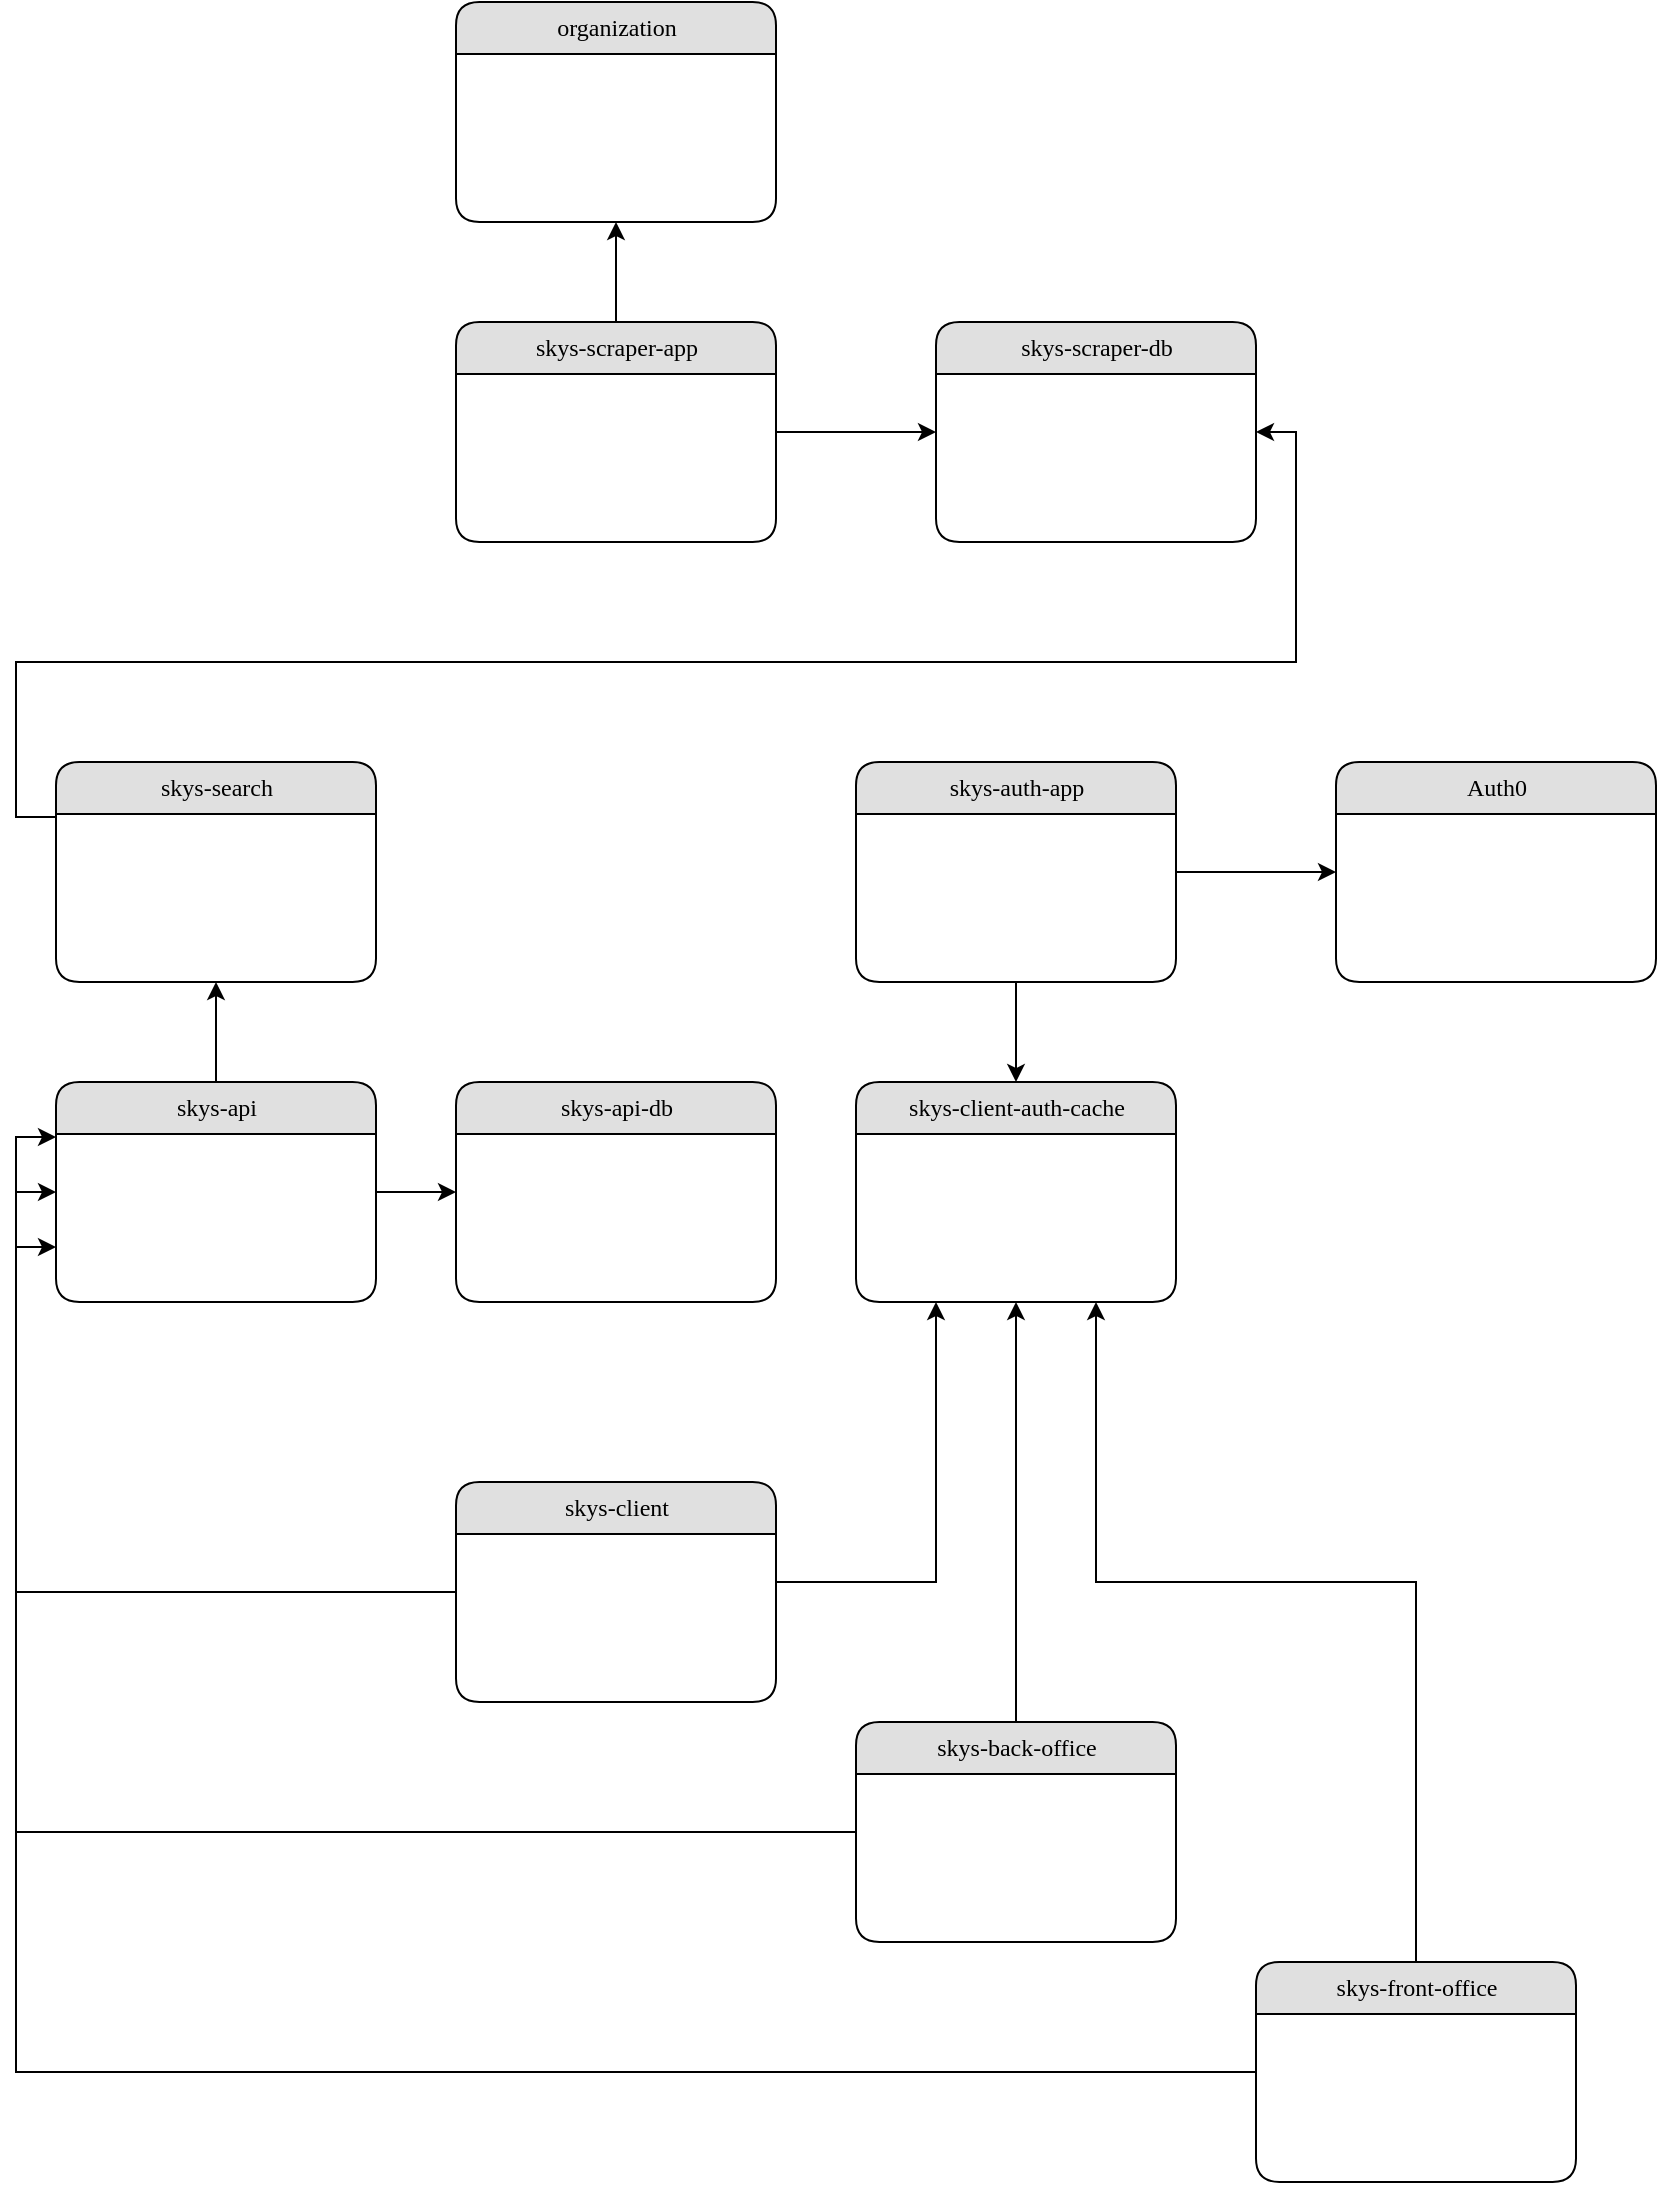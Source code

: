 <mxfile version="14.9.2" type="github">
  <diagram name="Page-1" id="b520641d-4fe3-3701-9064-5fc419738815">
    <mxGraphModel dx="1426" dy="713" grid="1" gridSize="10" guides="1" tooltips="1" connect="1" arrows="1" fold="1" page="1" pageScale="1" pageWidth="1100" pageHeight="850" background="none" math="0" shadow="0">
      <root>
        <mxCell id="0" />
        <mxCell id="1" parent="0" />
        <mxCell id="21ea969265ad0168-6" value="skys-scraper-app" style="swimlane;html=1;fontStyle=0;childLayout=stackLayout;horizontal=1;startSize=26;fillColor=#e0e0e0;horizontalStack=0;resizeParent=1;resizeLast=0;collapsible=1;marginBottom=0;swimlaneFillColor=#ffffff;align=center;rounded=1;shadow=0;comic=0;labelBackgroundColor=none;strokeWidth=1;fontFamily=Verdana;fontSize=12" parent="1" vertex="1">
          <mxGeometry x="400" y="230" width="160" height="110" as="geometry" />
        </mxCell>
        <mxCell id="fGuZKsi3WAYE4g1c1sPs-29" value="" style="edgeStyle=orthogonalEdgeStyle;rounded=0;orthogonalLoop=1;jettySize=auto;html=1;entryX=0;entryY=0.5;entryDx=0;entryDy=0;exitX=1;exitY=0.5;exitDx=0;exitDy=0;" parent="1" source="21ea969265ad0168-10" target="fGuZKsi3WAYE4g1c1sPs-25" edge="1">
          <mxGeometry relative="1" as="geometry">
            <mxPoint x="760" y="489" as="sourcePoint" />
            <mxPoint x="840" y="489" as="targetPoint" />
          </mxGeometry>
        </mxCell>
        <mxCell id="fGuZKsi3WAYE4g1c1sPs-44" style="edgeStyle=orthogonalEdgeStyle;rounded=0;orthogonalLoop=1;jettySize=auto;html=1;exitX=0.5;exitY=1;exitDx=0;exitDy=0;entryX=0.5;entryY=0;entryDx=0;entryDy=0;" parent="1" source="21ea969265ad0168-10" target="fGuZKsi3WAYE4g1c1sPs-32" edge="1">
          <mxGeometry relative="1" as="geometry" />
        </mxCell>
        <mxCell id="21ea969265ad0168-10" value="skys-auth-app" style="swimlane;html=1;fontStyle=0;childLayout=stackLayout;horizontal=1;startSize=26;fillColor=#e0e0e0;horizontalStack=0;resizeParent=1;resizeLast=0;collapsible=1;marginBottom=0;swimlaneFillColor=#ffffff;align=center;rounded=1;shadow=0;comic=0;labelBackgroundColor=none;strokeWidth=1;fontFamily=Verdana;fontSize=12" parent="1" vertex="1">
          <mxGeometry x="600" y="450" width="160" height="110" as="geometry" />
        </mxCell>
        <mxCell id="fGuZKsi3WAYE4g1c1sPs-3" value="" style="edgeStyle=orthogonalEdgeStyle;rounded=0;orthogonalLoop=1;jettySize=auto;html=1;entryX=0.25;entryY=1;entryDx=0;entryDy=0;" parent="1" source="21ea969265ad0168-14" target="fGuZKsi3WAYE4g1c1sPs-32" edge="1">
          <mxGeometry relative="1" as="geometry">
            <mxPoint x="580" y="720" as="targetPoint" />
            <Array as="points">
              <mxPoint x="640" y="860" />
            </Array>
          </mxGeometry>
        </mxCell>
        <mxCell id="21ea969265ad0168-14" value="skys-client" style="swimlane;html=1;fontStyle=0;childLayout=stackLayout;horizontal=1;startSize=26;fillColor=#e0e0e0;horizontalStack=0;resizeParent=1;resizeLast=0;collapsible=1;marginBottom=0;swimlaneFillColor=#ffffff;align=center;rounded=1;shadow=0;comic=0;labelBackgroundColor=none;strokeWidth=1;fontFamily=Verdana;fontSize=12" parent="1" vertex="1">
          <mxGeometry x="400" y="810" width="160" height="110" as="geometry" />
        </mxCell>
        <mxCell id="fGuZKsi3WAYE4g1c1sPs-8" value="skys-scraper-db" style="swimlane;html=1;fontStyle=0;childLayout=stackLayout;horizontal=1;startSize=26;fillColor=#e0e0e0;horizontalStack=0;resizeParent=1;resizeLast=0;collapsible=1;marginBottom=0;swimlaneFillColor=#ffffff;align=center;rounded=1;shadow=0;comic=0;labelBackgroundColor=none;strokeWidth=1;fontFamily=Verdana;fontSize=12" parent="1" vertex="1">
          <mxGeometry x="640" y="230" width="160" height="110" as="geometry" />
        </mxCell>
        <mxCell id="fGuZKsi3WAYE4g1c1sPs-12" value="organization" style="swimlane;html=1;fontStyle=0;childLayout=stackLayout;horizontal=1;startSize=26;fillColor=#e0e0e0;horizontalStack=0;resizeParent=1;resizeLast=0;collapsible=1;marginBottom=0;swimlaneFillColor=#ffffff;align=center;rounded=1;shadow=0;comic=0;labelBackgroundColor=none;strokeWidth=1;fontFamily=Verdana;fontSize=12" parent="1" vertex="1">
          <mxGeometry x="400" y="70" width="160" height="110" as="geometry" />
        </mxCell>
        <mxCell id="fGuZKsi3WAYE4g1c1sPs-16" value="" style="edgeStyle=orthogonalEdgeStyle;rounded=0;orthogonalLoop=1;jettySize=auto;html=1;exitX=0.5;exitY=0;exitDx=0;exitDy=0;entryX=0.5;entryY=1;entryDx=0;entryDy=0;" parent="1" source="21ea969265ad0168-6" target="fGuZKsi3WAYE4g1c1sPs-12" edge="1">
          <mxGeometry relative="1" as="geometry">
            <mxPoint x="610" y="200" as="targetPoint" />
          </mxGeometry>
        </mxCell>
        <mxCell id="fGuZKsi3WAYE4g1c1sPs-19" value="" style="edgeStyle=orthogonalEdgeStyle;rounded=0;orthogonalLoop=1;jettySize=auto;html=1;entryX=0;entryY=0.5;entryDx=0;entryDy=0;exitX=1;exitY=0.5;exitDx=0;exitDy=0;" parent="1" source="21ea969265ad0168-6" target="fGuZKsi3WAYE4g1c1sPs-8" edge="1">
          <mxGeometry relative="1" as="geometry">
            <mxPoint x="560" y="269" as="sourcePoint" />
            <mxPoint x="640" y="295" as="targetPoint" />
          </mxGeometry>
        </mxCell>
        <mxCell id="fGuZKsi3WAYE4g1c1sPs-24" value="" style="edgeStyle=orthogonalEdgeStyle;rounded=0;orthogonalLoop=1;jettySize=auto;html=1;entryX=1;entryY=0.5;entryDx=0;entryDy=0;exitX=0;exitY=0.25;exitDx=0;exitDy=0;" parent="1" source="fGuZKsi3WAYE4g1c1sPs-20" target="fGuZKsi3WAYE4g1c1sPs-8" edge="1">
          <mxGeometry relative="1" as="geometry">
            <mxPoint x="400" y="429" as="sourcePoint" />
            <mxPoint x="800" y="295" as="targetPoint" />
            <Array as="points">
              <mxPoint x="180" y="478" />
              <mxPoint x="180" y="400" />
              <mxPoint x="820" y="400" />
              <mxPoint x="820" y="285" />
            </Array>
          </mxGeometry>
        </mxCell>
        <mxCell id="fGuZKsi3WAYE4g1c1sPs-20" value="skys-search" style="swimlane;html=1;fontStyle=0;childLayout=stackLayout;horizontal=1;startSize=26;fillColor=#e0e0e0;horizontalStack=0;resizeParent=1;resizeLast=0;collapsible=1;marginBottom=0;swimlaneFillColor=#ffffff;align=center;rounded=1;shadow=0;comic=0;labelBackgroundColor=none;strokeWidth=1;fontFamily=Verdana;fontSize=12" parent="1" vertex="1">
          <mxGeometry x="200" y="450" width="160" height="110" as="geometry" />
        </mxCell>
        <mxCell id="fGuZKsi3WAYE4g1c1sPs-25" value="Auth0" style="swimlane;html=1;fontStyle=0;childLayout=stackLayout;horizontal=1;startSize=26;fillColor=#e0e0e0;horizontalStack=0;resizeParent=1;resizeLast=0;collapsible=1;marginBottom=0;swimlaneFillColor=#ffffff;align=center;rounded=1;shadow=0;comic=0;labelBackgroundColor=none;strokeWidth=1;fontFamily=Verdana;fontSize=12" parent="1" vertex="1">
          <mxGeometry x="840" y="450" width="160" height="110" as="geometry" />
        </mxCell>
        <mxCell id="fGuZKsi3WAYE4g1c1sPs-32" value="skys-client-auth-cache" style="swimlane;html=1;fontStyle=0;childLayout=stackLayout;horizontal=1;startSize=26;fillColor=#e0e0e0;horizontalStack=0;resizeParent=1;resizeLast=0;collapsible=1;marginBottom=0;swimlaneFillColor=#ffffff;align=center;rounded=1;shadow=0;comic=0;labelBackgroundColor=none;strokeWidth=1;fontFamily=Verdana;fontSize=12" parent="1" vertex="1">
          <mxGeometry x="600" y="610" width="160" height="110" as="geometry" />
        </mxCell>
        <mxCell id="fGuZKsi3WAYE4g1c1sPs-41" style="edgeStyle=orthogonalEdgeStyle;rounded=0;orthogonalLoop=1;jettySize=auto;html=1;exitX=0;exitY=0.5;exitDx=0;exitDy=0;entryX=0;entryY=0.25;entryDx=0;entryDy=0;" parent="1" source="21ea969265ad0168-14" target="fGuZKsi3WAYE4g1c1sPs-51" edge="1">
          <mxGeometry relative="1" as="geometry">
            <mxPoint x="330" y="515" as="targetPoint" />
            <mxPoint x="400" y="809" as="sourcePoint" />
          </mxGeometry>
        </mxCell>
        <mxCell id="fGuZKsi3WAYE4g1c1sPs-47" style="edgeStyle=orthogonalEdgeStyle;rounded=0;orthogonalLoop=1;jettySize=auto;html=1;exitX=0.5;exitY=0;exitDx=0;exitDy=0;entryX=0.5;entryY=1;entryDx=0;entryDy=0;" parent="1" source="fGuZKsi3WAYE4g1c1sPs-45" target="fGuZKsi3WAYE4g1c1sPs-32" edge="1">
          <mxGeometry relative="1" as="geometry">
            <Array as="points">
              <mxPoint x="680" y="800" />
              <mxPoint x="680" y="800" />
            </Array>
          </mxGeometry>
        </mxCell>
        <mxCell id="fGuZKsi3WAYE4g1c1sPs-49" style="edgeStyle=orthogonalEdgeStyle;rounded=0;orthogonalLoop=1;jettySize=auto;html=1;exitX=0;exitY=0.5;exitDx=0;exitDy=0;entryX=0;entryY=0.5;entryDx=0;entryDy=0;" parent="1" source="fGuZKsi3WAYE4g1c1sPs-45" target="fGuZKsi3WAYE4g1c1sPs-51" edge="1">
          <mxGeometry relative="1" as="geometry" />
        </mxCell>
        <mxCell id="fGuZKsi3WAYE4g1c1sPs-45" value="skys-back-office" style="swimlane;html=1;fontStyle=0;childLayout=stackLayout;horizontal=1;startSize=26;fillColor=#e0e0e0;horizontalStack=0;resizeParent=1;resizeLast=0;collapsible=1;marginBottom=0;swimlaneFillColor=#ffffff;align=center;rounded=1;shadow=0;comic=0;labelBackgroundColor=none;strokeWidth=1;fontFamily=Verdana;fontSize=12" parent="1" vertex="1">
          <mxGeometry x="600" y="930" width="160" height="110" as="geometry" />
        </mxCell>
        <mxCell id="fGuZKsi3WAYE4g1c1sPs-48" style="edgeStyle=orthogonalEdgeStyle;rounded=0;orthogonalLoop=1;jettySize=auto;html=1;exitX=0.5;exitY=0;exitDx=0;exitDy=0;entryX=0.75;entryY=1;entryDx=0;entryDy=0;" parent="1" source="fGuZKsi3WAYE4g1c1sPs-46" target="fGuZKsi3WAYE4g1c1sPs-32" edge="1">
          <mxGeometry relative="1" as="geometry">
            <Array as="points">
              <mxPoint x="880" y="860" />
              <mxPoint x="720" y="860" />
            </Array>
          </mxGeometry>
        </mxCell>
        <mxCell id="fGuZKsi3WAYE4g1c1sPs-50" style="edgeStyle=orthogonalEdgeStyle;rounded=0;orthogonalLoop=1;jettySize=auto;html=1;exitX=0;exitY=0.5;exitDx=0;exitDy=0;entryX=0;entryY=0.75;entryDx=0;entryDy=0;" parent="1" source="fGuZKsi3WAYE4g1c1sPs-46" target="fGuZKsi3WAYE4g1c1sPs-51" edge="1">
          <mxGeometry relative="1" as="geometry" />
        </mxCell>
        <mxCell id="fGuZKsi3WAYE4g1c1sPs-46" value="skys-front-office" style="swimlane;html=1;fontStyle=0;childLayout=stackLayout;horizontal=1;startSize=26;fillColor=#e0e0e0;horizontalStack=0;resizeParent=1;resizeLast=0;collapsible=1;marginBottom=0;swimlaneFillColor=#ffffff;align=center;rounded=1;shadow=0;comic=0;labelBackgroundColor=none;strokeWidth=1;fontFamily=Verdana;fontSize=12" parent="1" vertex="1">
          <mxGeometry x="800" y="1050" width="160" height="110" as="geometry" />
        </mxCell>
        <mxCell id="fGuZKsi3WAYE4g1c1sPs-52" style="edgeStyle=orthogonalEdgeStyle;rounded=0;orthogonalLoop=1;jettySize=auto;html=1;exitX=0.5;exitY=0;exitDx=0;exitDy=0;entryX=0.5;entryY=1;entryDx=0;entryDy=0;" parent="1" source="fGuZKsi3WAYE4g1c1sPs-51" target="fGuZKsi3WAYE4g1c1sPs-20" edge="1">
          <mxGeometry relative="1" as="geometry" />
        </mxCell>
        <mxCell id="Aex3k5U7qbUdG8koAFyI-2" style="edgeStyle=orthogonalEdgeStyle;rounded=0;orthogonalLoop=1;jettySize=auto;html=1;exitX=1;exitY=0.5;exitDx=0;exitDy=0;entryX=0;entryY=0.5;entryDx=0;entryDy=0;" edge="1" parent="1" source="fGuZKsi3WAYE4g1c1sPs-51" target="Aex3k5U7qbUdG8koAFyI-1">
          <mxGeometry relative="1" as="geometry" />
        </mxCell>
        <mxCell id="fGuZKsi3WAYE4g1c1sPs-51" value="skys-api" style="swimlane;html=1;fontStyle=0;childLayout=stackLayout;horizontal=1;startSize=26;fillColor=#e0e0e0;horizontalStack=0;resizeParent=1;resizeLast=0;collapsible=1;marginBottom=0;swimlaneFillColor=#ffffff;align=center;rounded=1;shadow=0;comic=0;labelBackgroundColor=none;strokeWidth=1;fontFamily=Verdana;fontSize=12" parent="1" vertex="1">
          <mxGeometry x="200" y="610" width="160" height="110" as="geometry" />
        </mxCell>
        <mxCell id="Aex3k5U7qbUdG8koAFyI-1" value="skys-api-db" style="swimlane;html=1;fontStyle=0;childLayout=stackLayout;horizontal=1;startSize=26;fillColor=#e0e0e0;horizontalStack=0;resizeParent=1;resizeLast=0;collapsible=1;marginBottom=0;swimlaneFillColor=#ffffff;align=center;rounded=1;shadow=0;comic=0;labelBackgroundColor=none;strokeWidth=1;fontFamily=Verdana;fontSize=12" vertex="1" parent="1">
          <mxGeometry x="400" y="610" width="160" height="110" as="geometry" />
        </mxCell>
      </root>
    </mxGraphModel>
  </diagram>
</mxfile>
